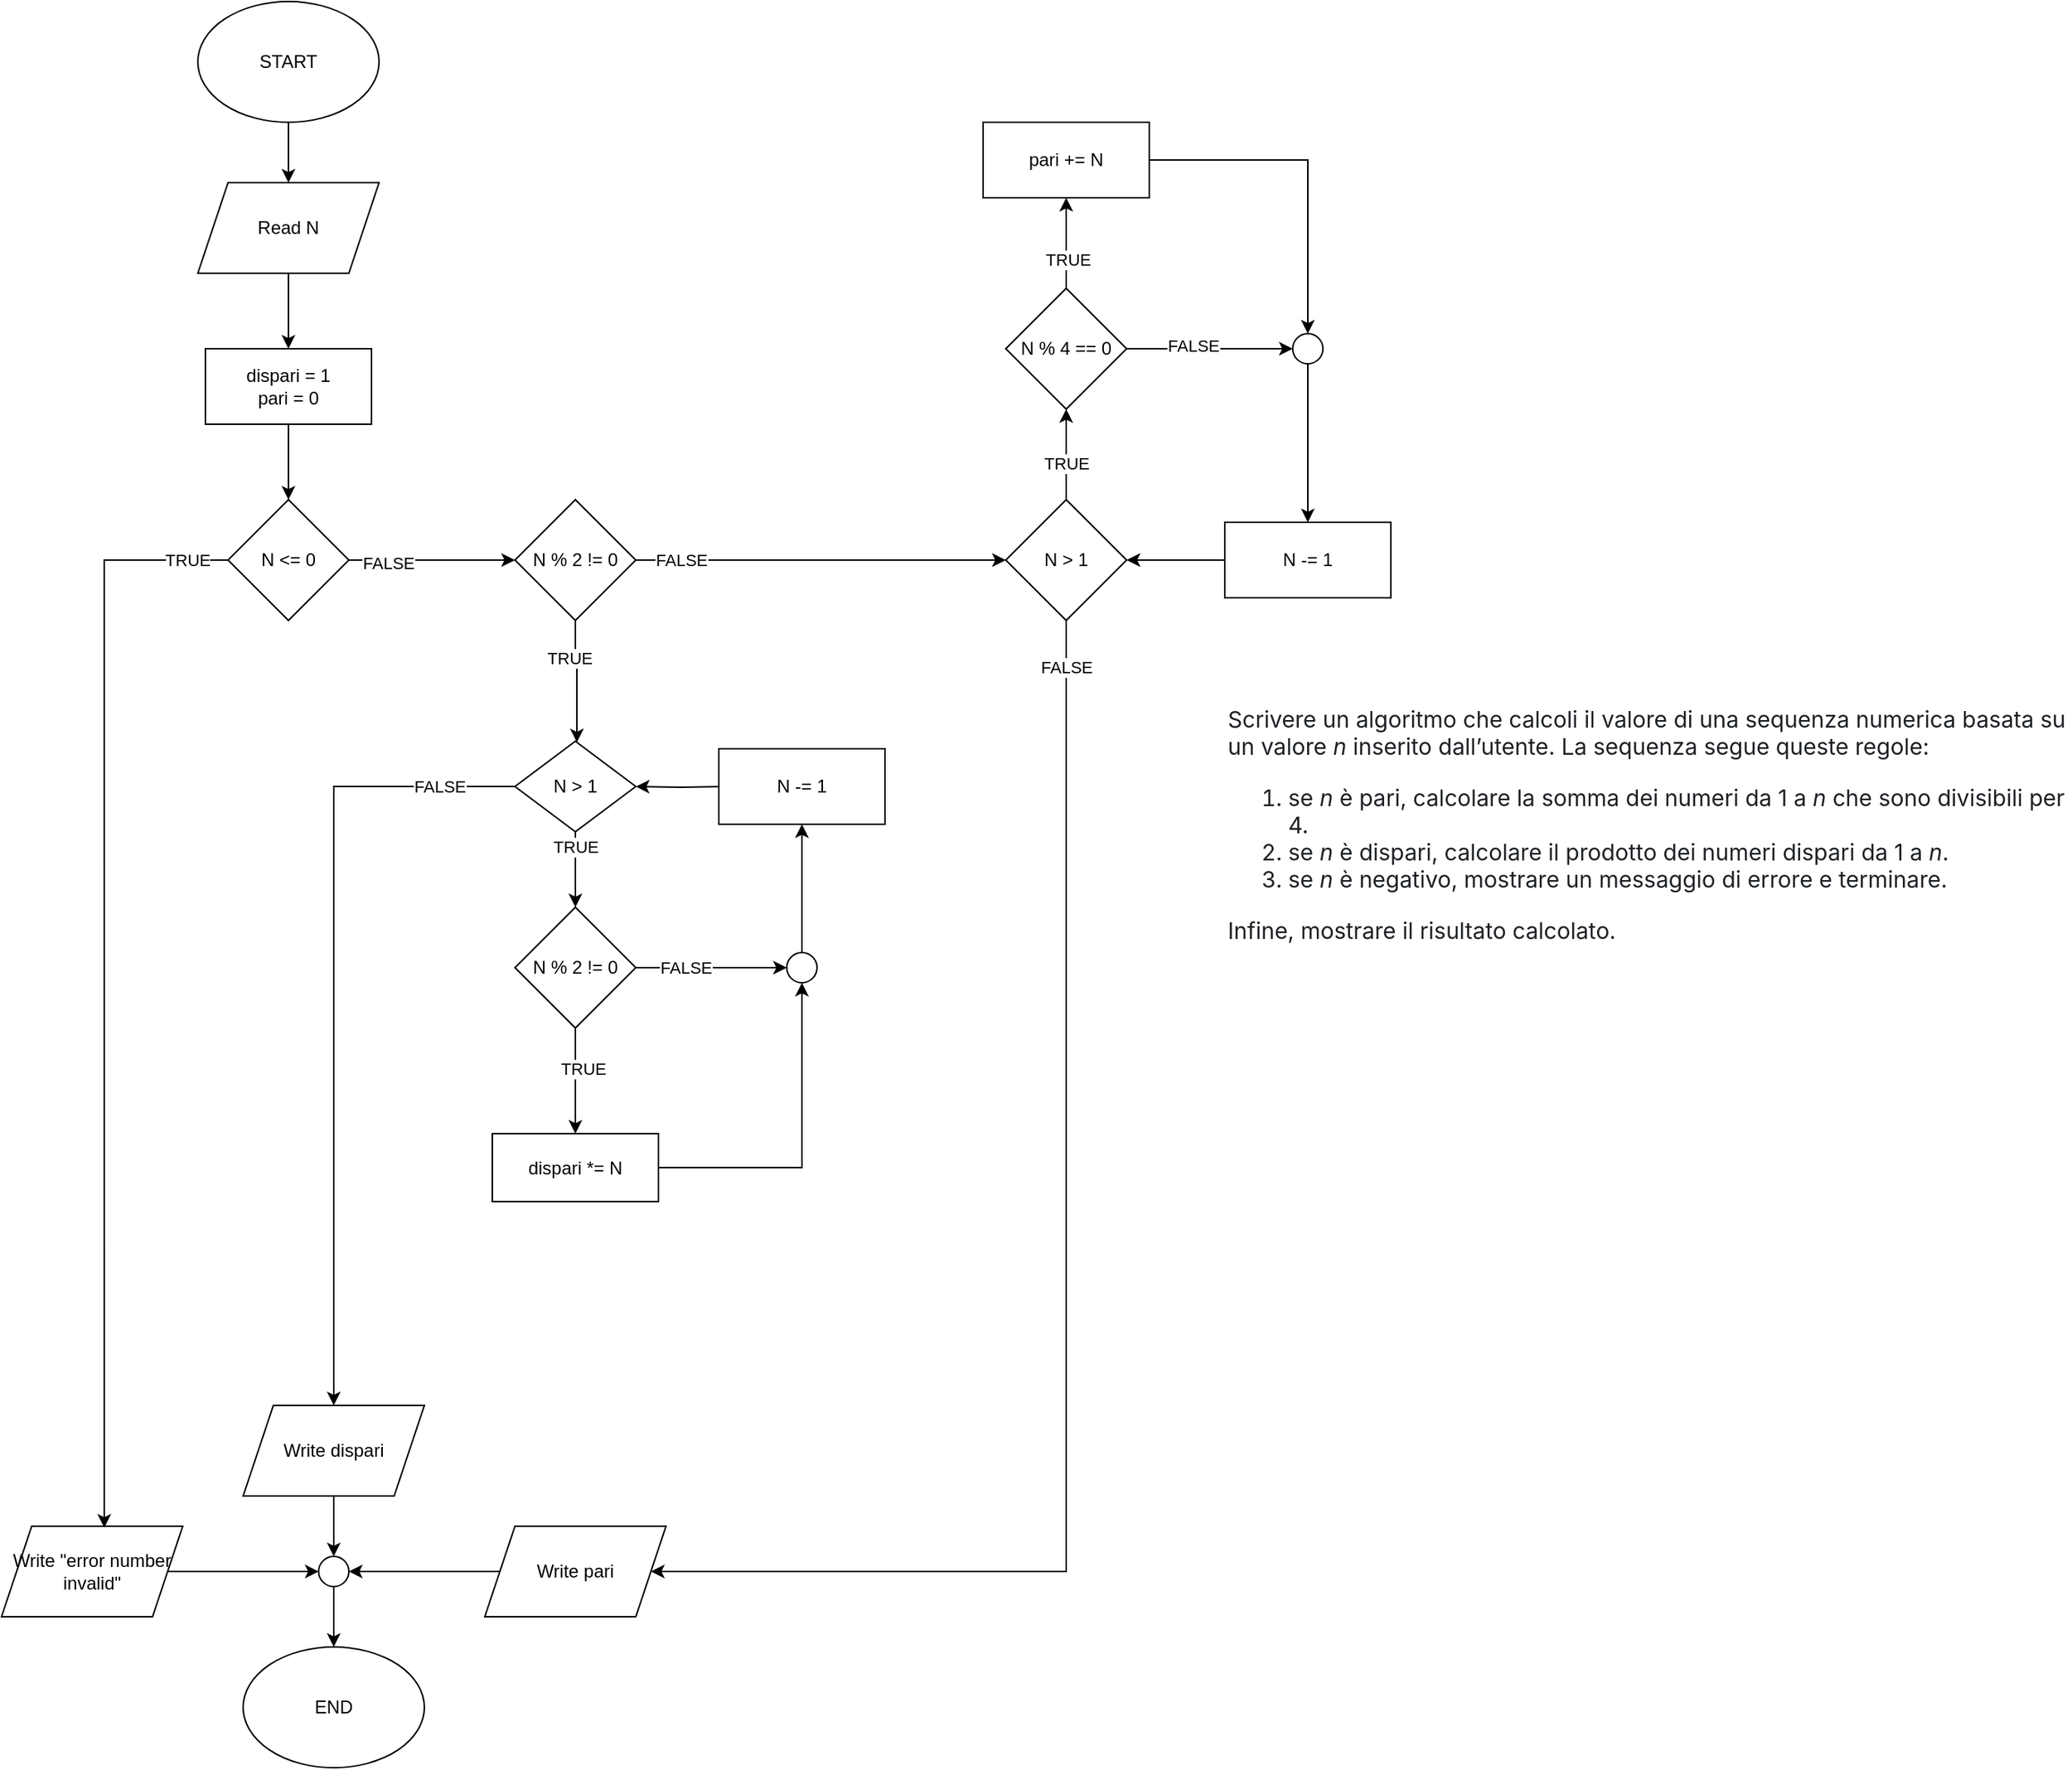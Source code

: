 <mxfile version="26.0.10">
  <diagram name="Pagina-1" id="utJuLhwnj0btvFNCgg7J">
    <mxGraphModel dx="2074" dy="2267" grid="1" gridSize="10" guides="1" tooltips="1" connect="1" arrows="1" fold="1" page="1" pageScale="1" pageWidth="827" pageHeight="1169" math="0" shadow="0">
      <root>
        <mxCell id="0" />
        <mxCell id="1" parent="0" />
        <mxCell id="v21Je7GlEQtQxQUfuSWu-1" value="&lt;p style=&quot;box-sizing: border-box; margin-top: 0px; margin-bottom: 1rem; color: rgb(29, 33, 37); font-family: -apple-system, BlinkMacSystemFont, &amp;quot;Segoe UI&amp;quot;, Roboto, &amp;quot;Helvetica Neue&amp;quot;, Arial, &amp;quot;Noto Sans&amp;quot;, &amp;quot;Liberation Sans&amp;quot;, sans-serif, &amp;quot;Apple Color Emoji&amp;quot;, &amp;quot;Segoe UI Emoji&amp;quot;, &amp;quot;Segoe UI Symbol&amp;quot;, &amp;quot;Noto Color Emoji&amp;quot;; font-size: 15px; font-style: normal; font-variant-ligatures: normal; font-variant-caps: normal; font-weight: 400; letter-spacing: normal; orphans: 2; text-align: left; text-indent: 0px; text-transform: none; widows: 2; word-spacing: 0px; -webkit-text-stroke-width: 0px; white-space: normal; background-color: rgb(255, 255, 255); text-decoration-thickness: initial; text-decoration-style: initial; text-decoration-color: initial;&quot;&gt;Scrivere un algoritmo che calcoli il valore di una sequenza numerica basata su un valore&lt;span&gt;&amp;nbsp;&lt;/span&gt;&lt;em style=&quot;box-sizing: border-box;&quot;&gt;n&lt;/em&gt;&lt;span&gt;&amp;nbsp;&lt;/span&gt;inserito dall’utente. La sequenza segue queste regole:&lt;/p&gt;&lt;ol style=&quot;box-sizing: border-box; margin-top: 0px; margin-bottom: 1rem; color: rgb(29, 33, 37); font-family: -apple-system, BlinkMacSystemFont, &amp;quot;Segoe UI&amp;quot;, Roboto, &amp;quot;Helvetica Neue&amp;quot;, Arial, &amp;quot;Noto Sans&amp;quot;, &amp;quot;Liberation Sans&amp;quot;, sans-serif, &amp;quot;Apple Color Emoji&amp;quot;, &amp;quot;Segoe UI Emoji&amp;quot;, &amp;quot;Segoe UI Symbol&amp;quot;, &amp;quot;Noto Color Emoji&amp;quot;; font-size: 15px; font-style: normal; font-variant-ligatures: normal; font-variant-caps: normal; font-weight: 400; letter-spacing: normal; orphans: 2; text-align: left; text-indent: 0px; text-transform: none; widows: 2; word-spacing: 0px; -webkit-text-stroke-width: 0px; white-space: normal; background-color: rgb(255, 255, 255); text-decoration-thickness: initial; text-decoration-style: initial; text-decoration-color: initial;&quot;&gt;&lt;li style=&quot;box-sizing: border-box;&quot;&gt;se&lt;span&gt;&amp;nbsp;&lt;/span&gt;&lt;em style=&quot;box-sizing: border-box;&quot;&gt;n&amp;nbsp;&lt;/em&gt;è pari, calcolare la somma dei numeri da 1 a&lt;span&gt;&amp;nbsp;&lt;/span&gt;&lt;em style=&quot;box-sizing: border-box;&quot;&gt;n&lt;/em&gt;&amp;nbsp;che sono divisibili per 4.&lt;/li&gt;&lt;li style=&quot;box-sizing: border-box;&quot;&gt;se&lt;span&gt;&amp;nbsp;&lt;/span&gt;&lt;em style=&quot;box-sizing: border-box;&quot;&gt;n&amp;nbsp;&lt;/em&gt;è dispari, calcolare il prodotto dei numeri dispari da 1 a&lt;span&gt;&amp;nbsp;&lt;/span&gt;&lt;em style=&quot;box-sizing: border-box;&quot;&gt;n&lt;/em&gt;.&lt;/li&gt;&lt;li style=&quot;box-sizing: border-box;&quot;&gt;se&lt;span&gt;&amp;nbsp;&lt;/span&gt;&lt;em style=&quot;box-sizing: border-box;&quot;&gt;n&amp;nbsp;&lt;/em&gt;è negativo, mostrare un messaggio di errore e terminare.&lt;/li&gt;&lt;/ol&gt;&lt;p id=&quot;yui_3_18_1_1_1738444119864_145&quot; style=&quot;box-sizing: border-box; margin-top: 0px; margin-bottom: 1rem; color: rgb(29, 33, 37); font-family: -apple-system, BlinkMacSystemFont, &amp;quot;Segoe UI&amp;quot;, Roboto, &amp;quot;Helvetica Neue&amp;quot;, Arial, &amp;quot;Noto Sans&amp;quot;, &amp;quot;Liberation Sans&amp;quot;, sans-serif, &amp;quot;Apple Color Emoji&amp;quot;, &amp;quot;Segoe UI Emoji&amp;quot;, &amp;quot;Segoe UI Symbol&amp;quot;, &amp;quot;Noto Color Emoji&amp;quot;; font-size: 15px; font-style: normal; font-variant-ligatures: normal; font-variant-caps: normal; font-weight: 400; letter-spacing: normal; orphans: 2; text-align: left; text-indent: 0px; text-transform: none; widows: 2; word-spacing: 0px; -webkit-text-stroke-width: 0px; white-space: normal; background-color: rgb(255, 255, 255); text-decoration-thickness: initial; text-decoration-style: initial; text-decoration-color: initial;&quot;&gt;Infine, mostrare il risultato calcolato.&lt;/p&gt;" style="text;whiteSpace=wrap;html=1;" parent="1" vertex="1">
          <mxGeometry x="1060" y="240" width="560" height="200" as="geometry" />
        </mxCell>
        <mxCell id="M1xYQGFWiwyg13cAfIoK-17" value="" style="edgeStyle=orthogonalEdgeStyle;rounded=0;orthogonalLoop=1;jettySize=auto;html=1;" parent="1" source="v21Je7GlEQtQxQUfuSWu-2" target="v21Je7GlEQtQxQUfuSWu-3" edge="1">
          <mxGeometry relative="1" as="geometry" />
        </mxCell>
        <mxCell id="v21Je7GlEQtQxQUfuSWu-2" value="START" style="ellipse;whiteSpace=wrap;html=1;" parent="1" vertex="1">
          <mxGeometry x="380" y="-220" width="120" height="80" as="geometry" />
        </mxCell>
        <mxCell id="M1xYQGFWiwyg13cAfIoK-16" value="" style="edgeStyle=orthogonalEdgeStyle;rounded=0;orthogonalLoop=1;jettySize=auto;html=1;" parent="1" source="v21Je7GlEQtQxQUfuSWu-3" target="M1xYQGFWiwyg13cAfIoK-12" edge="1">
          <mxGeometry relative="1" as="geometry" />
        </mxCell>
        <mxCell id="v21Je7GlEQtQxQUfuSWu-3" value="Read N" style="shape=parallelogram;perimeter=parallelogramPerimeter;whiteSpace=wrap;html=1;fixedSize=1;" parent="1" vertex="1">
          <mxGeometry x="380" y="-100" width="120" height="60" as="geometry" />
        </mxCell>
        <mxCell id="M1xYQGFWiwyg13cAfIoK-7" style="edgeStyle=orthogonalEdgeStyle;rounded=0;orthogonalLoop=1;jettySize=auto;html=1;" parent="1" source="M1xYQGFWiwyg13cAfIoK-1" target="M1xYQGFWiwyg13cAfIoK-8" edge="1">
          <mxGeometry relative="1" as="geometry">
            <mxPoint x="590" y="150" as="targetPoint" />
          </mxGeometry>
        </mxCell>
        <mxCell id="M1xYQGFWiwyg13cAfIoK-9" value="FALSE" style="edgeLabel;html=1;align=center;verticalAlign=middle;resizable=0;points=[];" parent="M1xYQGFWiwyg13cAfIoK-7" vertex="1" connectable="0">
          <mxGeometry x="-0.527" y="-2" relative="1" as="geometry">
            <mxPoint as="offset" />
          </mxGeometry>
        </mxCell>
        <mxCell id="M1xYQGFWiwyg13cAfIoK-1" value="N &amp;lt;= 0" style="rhombus;whiteSpace=wrap;html=1;" parent="1" vertex="1">
          <mxGeometry x="400" y="110" width="80" height="80" as="geometry" />
        </mxCell>
        <mxCell id="M1xYQGFWiwyg13cAfIoK-122" style="edgeStyle=orthogonalEdgeStyle;rounded=0;orthogonalLoop=1;jettySize=auto;html=1;entryX=0;entryY=0.5;entryDx=0;entryDy=0;" parent="1" source="M1xYQGFWiwyg13cAfIoK-4" target="M1xYQGFWiwyg13cAfIoK-113" edge="1">
          <mxGeometry relative="1" as="geometry" />
        </mxCell>
        <mxCell id="M1xYQGFWiwyg13cAfIoK-4" value="Write &quot;error number invalid&quot;" style="shape=parallelogram;perimeter=parallelogramPerimeter;whiteSpace=wrap;html=1;fixedSize=1;" parent="1" vertex="1">
          <mxGeometry x="250" y="790" width="120" height="60" as="geometry" />
        </mxCell>
        <mxCell id="M1xYQGFWiwyg13cAfIoK-6" value="END" style="ellipse;whiteSpace=wrap;html=1;" parent="1" vertex="1">
          <mxGeometry x="410" y="870" width="120" height="80" as="geometry" />
        </mxCell>
        <mxCell id="M1xYQGFWiwyg13cAfIoK-10" style="edgeStyle=orthogonalEdgeStyle;rounded=0;orthogonalLoop=1;jettySize=auto;html=1;" parent="1" source="M1xYQGFWiwyg13cAfIoK-8" target="M1xYQGFWiwyg13cAfIoK-19" edge="1">
          <mxGeometry relative="1" as="geometry">
            <mxPoint x="630" y="245" as="targetPoint" />
            <Array as="points">
              <mxPoint x="630" y="218" />
              <mxPoint x="631" y="218" />
            </Array>
          </mxGeometry>
        </mxCell>
        <mxCell id="M1xYQGFWiwyg13cAfIoK-14" value="TRUE" style="edgeLabel;html=1;align=center;verticalAlign=middle;resizable=0;points=[];" parent="M1xYQGFWiwyg13cAfIoK-10" vertex="1" connectable="0">
          <mxGeometry x="-0.4" y="-4" relative="1" as="geometry">
            <mxPoint as="offset" />
          </mxGeometry>
        </mxCell>
        <mxCell id="M1xYQGFWiwyg13cAfIoK-39" style="edgeStyle=orthogonalEdgeStyle;rounded=0;orthogonalLoop=1;jettySize=auto;html=1;entryX=0;entryY=0.5;entryDx=0;entryDy=0;" parent="1" source="M1xYQGFWiwyg13cAfIoK-8" edge="1" target="M1xYQGFWiwyg13cAfIoK-63">
          <mxGeometry relative="1" as="geometry">
            <mxPoint x="740" y="150" as="targetPoint" />
          </mxGeometry>
        </mxCell>
        <mxCell id="M1xYQGFWiwyg13cAfIoK-41" value="FALSE" style="edgeLabel;html=1;align=center;verticalAlign=middle;resizable=0;points=[];" parent="M1xYQGFWiwyg13cAfIoK-39" vertex="1" connectable="0">
          <mxGeometry x="-0.007" y="2" relative="1" as="geometry">
            <mxPoint x="-92" y="2" as="offset" />
          </mxGeometry>
        </mxCell>
        <mxCell id="M1xYQGFWiwyg13cAfIoK-8" value="N % 2 != 0" style="rhombus;whiteSpace=wrap;html=1;" parent="1" vertex="1">
          <mxGeometry x="590" y="110" width="80" height="80" as="geometry" />
        </mxCell>
        <mxCell id="M1xYQGFWiwyg13cAfIoK-15" value="" style="edgeStyle=orthogonalEdgeStyle;rounded=0;orthogonalLoop=1;jettySize=auto;html=1;" parent="1" source="M1xYQGFWiwyg13cAfIoK-12" target="M1xYQGFWiwyg13cAfIoK-1" edge="1">
          <mxGeometry relative="1" as="geometry" />
        </mxCell>
        <mxCell id="M1xYQGFWiwyg13cAfIoK-12" value="&lt;div&gt;&lt;br&gt;&lt;/div&gt;dispari = 1&lt;div&gt;pari = 0&lt;br&gt;&lt;br&gt;&lt;/div&gt;" style="rounded=0;whiteSpace=wrap;html=1;" parent="1" vertex="1">
          <mxGeometry x="385" y="10" width="110" height="50" as="geometry" />
        </mxCell>
        <mxCell id="M1xYQGFWiwyg13cAfIoK-25" value="" style="edgeStyle=orthogonalEdgeStyle;rounded=0;orthogonalLoop=1;jettySize=auto;html=1;entryX=0.5;entryY=0;entryDx=0;entryDy=0;" parent="1" source="M1xYQGFWiwyg13cAfIoK-19" target="M1xYQGFWiwyg13cAfIoK-23" edge="1">
          <mxGeometry relative="1" as="geometry">
            <mxPoint x="630" y="380" as="targetPoint" />
          </mxGeometry>
        </mxCell>
        <mxCell id="M1xYQGFWiwyg13cAfIoK-26" value="TRUE" style="edgeLabel;html=1;align=center;verticalAlign=middle;resizable=0;points=[];" parent="M1xYQGFWiwyg13cAfIoK-25" vertex="1" connectable="0">
          <mxGeometry x="-0.04" y="3" relative="1" as="geometry">
            <mxPoint x="-3" y="-14" as="offset" />
          </mxGeometry>
        </mxCell>
        <mxCell id="M1xYQGFWiwyg13cAfIoK-36" style="edgeStyle=orthogonalEdgeStyle;rounded=0;orthogonalLoop=1;jettySize=auto;html=1;" parent="1" source="M1xYQGFWiwyg13cAfIoK-19" target="M1xYQGFWiwyg13cAfIoK-37" edge="1">
          <mxGeometry relative="1" as="geometry">
            <mxPoint x="500" y="370" as="targetPoint" />
          </mxGeometry>
        </mxCell>
        <mxCell id="M1xYQGFWiwyg13cAfIoK-38" value="FALSE" style="edgeLabel;html=1;align=center;verticalAlign=middle;resizable=0;points=[];" parent="M1xYQGFWiwyg13cAfIoK-36" vertex="1" connectable="0">
          <mxGeometry x="-0.2" y="-2" relative="1" as="geometry">
            <mxPoint x="72" y="-92" as="offset" />
          </mxGeometry>
        </mxCell>
        <mxCell id="M1xYQGFWiwyg13cAfIoK-19" value="N &amp;gt; 1" style="rhombus;whiteSpace=wrap;html=1;" parent="1" vertex="1">
          <mxGeometry x="590" y="270" width="80" height="60" as="geometry" />
        </mxCell>
        <mxCell id="M1xYQGFWiwyg13cAfIoK-28" style="edgeStyle=orthogonalEdgeStyle;rounded=0;orthogonalLoop=1;jettySize=auto;html=1;" parent="1" source="M1xYQGFWiwyg13cAfIoK-23" target="M1xYQGFWiwyg13cAfIoK-29" edge="1">
          <mxGeometry relative="1" as="geometry">
            <mxPoint x="630" y="600" as="targetPoint" />
          </mxGeometry>
        </mxCell>
        <mxCell id="M1xYQGFWiwyg13cAfIoK-30" value="TRUE" style="edgeLabel;html=1;align=center;verticalAlign=middle;resizable=0;points=[];" parent="M1xYQGFWiwyg13cAfIoK-28" vertex="1" connectable="0">
          <mxGeometry x="-0.236" y="5" relative="1" as="geometry">
            <mxPoint as="offset" />
          </mxGeometry>
        </mxCell>
        <mxCell id="M1xYQGFWiwyg13cAfIoK-31" style="edgeStyle=orthogonalEdgeStyle;rounded=0;orthogonalLoop=1;jettySize=auto;html=1;entryX=0;entryY=0.5;entryDx=0;entryDy=0;" parent="1" source="M1xYQGFWiwyg13cAfIoK-23" target="M1xYQGFWiwyg13cAfIoK-33" edge="1">
          <mxGeometry relative="1" as="geometry">
            <mxPoint x="780" y="515" as="targetPoint" />
          </mxGeometry>
        </mxCell>
        <mxCell id="M1xYQGFWiwyg13cAfIoK-35" value="FALSE" style="edgeLabel;html=1;align=center;verticalAlign=middle;resizable=0;points=[];" parent="M1xYQGFWiwyg13cAfIoK-31" vertex="1" connectable="0">
          <mxGeometry x="-0.348" y="-4" relative="1" as="geometry">
            <mxPoint y="-4" as="offset" />
          </mxGeometry>
        </mxCell>
        <mxCell id="M1xYQGFWiwyg13cAfIoK-23" value="N % 2 != 0" style="rhombus;whiteSpace=wrap;html=1;" parent="1" vertex="1">
          <mxGeometry x="590" y="380" width="80" height="80" as="geometry" />
        </mxCell>
        <mxCell id="M1xYQGFWiwyg13cAfIoK-32" style="edgeStyle=orthogonalEdgeStyle;rounded=0;orthogonalLoop=1;jettySize=auto;html=1;" parent="1" source="M1xYQGFWiwyg13cAfIoK-29" target="M1xYQGFWiwyg13cAfIoK-33" edge="1">
          <mxGeometry relative="1" as="geometry">
            <mxPoint x="800" y="520" as="targetPoint" />
          </mxGeometry>
        </mxCell>
        <mxCell id="M1xYQGFWiwyg13cAfIoK-29" value="dispari *= N" style="rounded=0;whiteSpace=wrap;html=1;" parent="1" vertex="1">
          <mxGeometry x="575" y="530" width="110" height="45" as="geometry" />
        </mxCell>
        <mxCell id="M1xYQGFWiwyg13cAfIoK-135" value="" style="edgeStyle=orthogonalEdgeStyle;rounded=0;orthogonalLoop=1;jettySize=auto;html=1;entryX=0.5;entryY=1;entryDx=0;entryDy=0;" parent="1" source="M1xYQGFWiwyg13cAfIoK-33" target="M1xYQGFWiwyg13cAfIoK-137" edge="1">
          <mxGeometry relative="1" as="geometry">
            <mxPoint x="790" y="330" as="targetPoint" />
          </mxGeometry>
        </mxCell>
        <mxCell id="M1xYQGFWiwyg13cAfIoK-33" value="" style="ellipse;whiteSpace=wrap;html=1;aspect=fixed;" parent="1" vertex="1">
          <mxGeometry x="770" y="410" width="20" height="20" as="geometry" />
        </mxCell>
        <mxCell id="M1xYQGFWiwyg13cAfIoK-111" style="edgeStyle=orthogonalEdgeStyle;rounded=0;orthogonalLoop=1;jettySize=auto;html=1;entryX=0.5;entryY=0;entryDx=0;entryDy=0;" parent="1" source="M1xYQGFWiwyg13cAfIoK-37" target="M1xYQGFWiwyg13cAfIoK-113" edge="1">
          <mxGeometry relative="1" as="geometry">
            <mxPoint x="470" y="780" as="targetPoint" />
          </mxGeometry>
        </mxCell>
        <mxCell id="M1xYQGFWiwyg13cAfIoK-37" value="Write dispari" style="shape=parallelogram;perimeter=parallelogramPerimeter;whiteSpace=wrap;html=1;fixedSize=1;" parent="1" vertex="1">
          <mxGeometry x="410" y="710" width="120" height="60" as="geometry" />
        </mxCell>
        <mxCell id="M1xYQGFWiwyg13cAfIoK-102" value="" style="edgeStyle=orthogonalEdgeStyle;rounded=0;orthogonalLoop=1;jettySize=auto;html=1;entryX=0.5;entryY=1;entryDx=0;entryDy=0;" parent="1" source="M1xYQGFWiwyg13cAfIoK-63" target="M1xYQGFWiwyg13cAfIoK-83" edge="1">
          <mxGeometry relative="1" as="geometry">
            <mxPoint x="955" y="60" as="targetPoint" />
          </mxGeometry>
        </mxCell>
        <mxCell id="M1xYQGFWiwyg13cAfIoK-103" value="TRUE" style="edgeLabel;html=1;align=center;verticalAlign=middle;resizable=0;points=[];" parent="M1xYQGFWiwyg13cAfIoK-102" vertex="1" connectable="0">
          <mxGeometry x="-0.2" relative="1" as="geometry">
            <mxPoint as="offset" />
          </mxGeometry>
        </mxCell>
        <mxCell id="M1xYQGFWiwyg13cAfIoK-127" style="edgeStyle=orthogonalEdgeStyle;rounded=0;orthogonalLoop=1;jettySize=auto;html=1;entryX=1;entryY=0.5;entryDx=0;entryDy=0;exitX=0.5;exitY=1;exitDx=0;exitDy=0;" parent="1" source="M1xYQGFWiwyg13cAfIoK-63" target="M1xYQGFWiwyg13cAfIoK-114" edge="1">
          <mxGeometry relative="1" as="geometry">
            <Array as="points">
              <mxPoint x="955" y="820" />
            </Array>
            <mxPoint x="955" y="200" as="sourcePoint" />
          </mxGeometry>
        </mxCell>
        <mxCell id="M1xYQGFWiwyg13cAfIoK-128" value="FALSE" style="edgeLabel;html=1;align=center;verticalAlign=middle;resizable=0;points=[];" parent="M1xYQGFWiwyg13cAfIoK-127" vertex="1" connectable="0">
          <mxGeometry x="-0.922" y="1" relative="1" as="geometry">
            <mxPoint x="-1" y="-5" as="offset" />
          </mxGeometry>
        </mxCell>
        <mxCell id="M1xYQGFWiwyg13cAfIoK-63" value="N &amp;gt; 1" style="rhombus;whiteSpace=wrap;html=1;" parent="1" vertex="1">
          <mxGeometry x="915" y="110" width="80" height="80" as="geometry" />
        </mxCell>
        <mxCell id="M1xYQGFWiwyg13cAfIoK-100" style="edgeStyle=orthogonalEdgeStyle;rounded=0;orthogonalLoop=1;jettySize=auto;html=1;entryX=0;entryY=0.5;entryDx=0;entryDy=0;" parent="1" source="M1xYQGFWiwyg13cAfIoK-83" target="M1xYQGFWiwyg13cAfIoK-92" edge="1">
          <mxGeometry relative="1" as="geometry" />
        </mxCell>
        <mxCell id="M1xYQGFWiwyg13cAfIoK-101" value="FALSE" style="edgeLabel;html=1;align=center;verticalAlign=middle;resizable=0;points=[];" parent="M1xYQGFWiwyg13cAfIoK-100" vertex="1" connectable="0">
          <mxGeometry x="-0.209" y="2" relative="1" as="geometry">
            <mxPoint as="offset" />
          </mxGeometry>
        </mxCell>
        <mxCell id="M1xYQGFWiwyg13cAfIoK-105" value="" style="edgeStyle=orthogonalEdgeStyle;rounded=0;orthogonalLoop=1;jettySize=auto;html=1;" parent="1" source="M1xYQGFWiwyg13cAfIoK-83" target="M1xYQGFWiwyg13cAfIoK-86" edge="1">
          <mxGeometry relative="1" as="geometry" />
        </mxCell>
        <mxCell id="M1xYQGFWiwyg13cAfIoK-106" value="TRUE" style="edgeLabel;html=1;align=center;verticalAlign=middle;resizable=0;points=[];" parent="M1xYQGFWiwyg13cAfIoK-105" vertex="1" connectable="0">
          <mxGeometry x="-0.36" y="-1" relative="1" as="geometry">
            <mxPoint as="offset" />
          </mxGeometry>
        </mxCell>
        <mxCell id="M1xYQGFWiwyg13cAfIoK-83" value="N % 4 == 0" style="rhombus;whiteSpace=wrap;html=1;" parent="1" vertex="1">
          <mxGeometry x="915" y="-30" width="80" height="80" as="geometry" />
        </mxCell>
        <mxCell id="M1xYQGFWiwyg13cAfIoK-107" style="edgeStyle=orthogonalEdgeStyle;rounded=0;orthogonalLoop=1;jettySize=auto;html=1;entryX=0.5;entryY=0;entryDx=0;entryDy=0;" parent="1" source="M1xYQGFWiwyg13cAfIoK-86" target="M1xYQGFWiwyg13cAfIoK-92" edge="1">
          <mxGeometry relative="1" as="geometry" />
        </mxCell>
        <mxCell id="M1xYQGFWiwyg13cAfIoK-86" value="pari += N" style="rounded=0;whiteSpace=wrap;html=1;" parent="1" vertex="1">
          <mxGeometry x="900" y="-140" width="110" height="50" as="geometry" />
        </mxCell>
        <mxCell id="M1xYQGFWiwyg13cAfIoK-132" value="" style="edgeStyle=orthogonalEdgeStyle;rounded=0;orthogonalLoop=1;jettySize=auto;html=1;" parent="1" source="M1xYQGFWiwyg13cAfIoK-92" target="M1xYQGFWiwyg13cAfIoK-130" edge="1">
          <mxGeometry relative="1" as="geometry" />
        </mxCell>
        <mxCell id="M1xYQGFWiwyg13cAfIoK-92" value="" style="ellipse;whiteSpace=wrap;html=1;aspect=fixed;" parent="1" vertex="1">
          <mxGeometry x="1105" width="20" height="20" as="geometry" />
        </mxCell>
        <mxCell id="M1xYQGFWiwyg13cAfIoK-119" value="" style="edgeStyle=orthogonalEdgeStyle;rounded=0;orthogonalLoop=1;jettySize=auto;html=1;" parent="1" source="M1xYQGFWiwyg13cAfIoK-113" target="M1xYQGFWiwyg13cAfIoK-6" edge="1">
          <mxGeometry relative="1" as="geometry" />
        </mxCell>
        <mxCell id="M1xYQGFWiwyg13cAfIoK-113" value="" style="ellipse;whiteSpace=wrap;html=1;aspect=fixed;" parent="1" vertex="1">
          <mxGeometry x="460" y="810" width="20" height="20" as="geometry" />
        </mxCell>
        <mxCell id="M1xYQGFWiwyg13cAfIoK-125" value="" style="edgeStyle=orthogonalEdgeStyle;rounded=0;orthogonalLoop=1;jettySize=auto;html=1;" parent="1" source="M1xYQGFWiwyg13cAfIoK-114" target="M1xYQGFWiwyg13cAfIoK-113" edge="1">
          <mxGeometry relative="1" as="geometry" />
        </mxCell>
        <mxCell id="M1xYQGFWiwyg13cAfIoK-114" value="Write pari" style="shape=parallelogram;perimeter=parallelogramPerimeter;whiteSpace=wrap;html=1;fixedSize=1;" parent="1" vertex="1">
          <mxGeometry x="570" y="790" width="120" height="60" as="geometry" />
        </mxCell>
        <mxCell id="M1xYQGFWiwyg13cAfIoK-123" style="edgeStyle=orthogonalEdgeStyle;rounded=0;orthogonalLoop=1;jettySize=auto;html=1;entryX=0.567;entryY=0.017;entryDx=0;entryDy=0;entryPerimeter=0;" parent="1" source="M1xYQGFWiwyg13cAfIoK-1" target="M1xYQGFWiwyg13cAfIoK-4" edge="1">
          <mxGeometry relative="1" as="geometry" />
        </mxCell>
        <mxCell id="M1xYQGFWiwyg13cAfIoK-124" value="TRUE" style="edgeLabel;html=1;align=center;verticalAlign=middle;resizable=0;points=[];" parent="M1xYQGFWiwyg13cAfIoK-123" vertex="1" connectable="0">
          <mxGeometry x="-0.925" relative="1" as="geometry">
            <mxPoint as="offset" />
          </mxGeometry>
        </mxCell>
        <mxCell id="M1xYQGFWiwyg13cAfIoK-131" value="" style="edgeStyle=orthogonalEdgeStyle;rounded=0;orthogonalLoop=1;jettySize=auto;html=1;" parent="1" source="M1xYQGFWiwyg13cAfIoK-130" target="M1xYQGFWiwyg13cAfIoK-63" edge="1">
          <mxGeometry relative="1" as="geometry" />
        </mxCell>
        <mxCell id="M1xYQGFWiwyg13cAfIoK-130" value="N -= 1" style="rounded=0;whiteSpace=wrap;html=1;" parent="1" vertex="1">
          <mxGeometry x="1060" y="125" width="110" height="50" as="geometry" />
        </mxCell>
        <mxCell id="M1xYQGFWiwyg13cAfIoK-136" value="" style="edgeStyle=orthogonalEdgeStyle;rounded=0;orthogonalLoop=1;jettySize=auto;html=1;" parent="1" target="M1xYQGFWiwyg13cAfIoK-19" edge="1">
          <mxGeometry relative="1" as="geometry">
            <mxPoint x="730" y="300" as="sourcePoint" />
          </mxGeometry>
        </mxCell>
        <mxCell id="M1xYQGFWiwyg13cAfIoK-137" value="N -= 1" style="rounded=0;whiteSpace=wrap;html=1;" parent="1" vertex="1">
          <mxGeometry x="725" y="275" width="110" height="50" as="geometry" />
        </mxCell>
      </root>
    </mxGraphModel>
  </diagram>
</mxfile>
